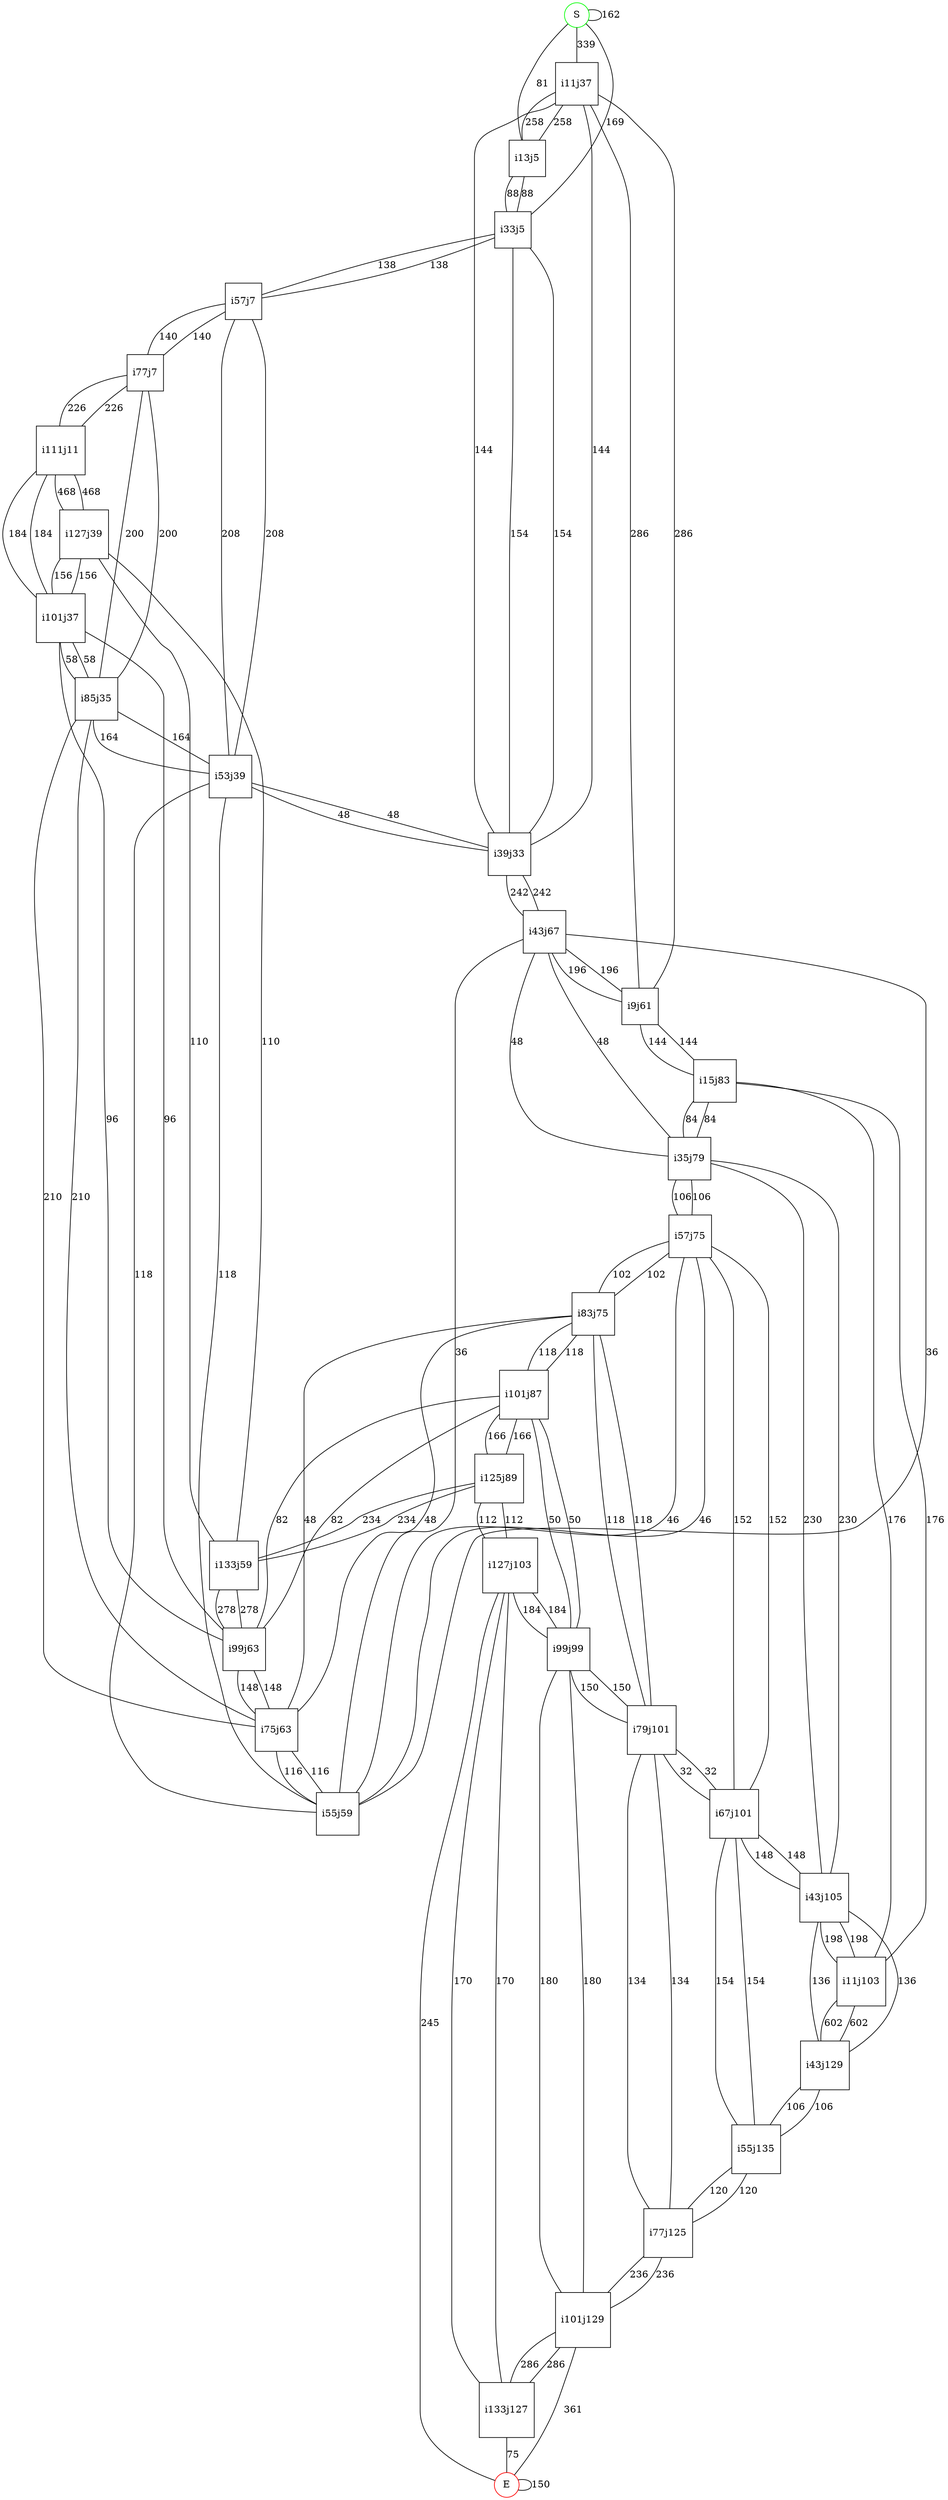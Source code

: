 graph{
	S [color=green, shape=circle, ordering=in]
	S -- i11j37 [label=339]
	S -- i33j5 [label=169]
	S -- S [label=162]
	E [color=red, shape=circle, ordering=out]
	E -- i127j103 [label=245]
	E -- E [label=150]
	E -- i101j129 [label=361]
	i13j5 [shape=square]
	i13j5 -- i11j37 [label=258]
	i13j5 -- i33j5 [label=88]
	i13j5 -- S [label=81]
	i11j37 [shape=square]
	i11j37 -- i9j61 [label=286]
	i11j37 -- i39j33 [label=144]
	i11j37 -- i13j5 [label=258]
	i9j61 [shape=square]
	i9j61 -- i43j67 [label=196]
	i9j61 -- i11j37 [label=286]
	i9j61 -- i15j83 [label=144]
	i15j83 [shape=square]
	i15j83 -- i11j103 [label=176]
	i15j83 -- i35j79 [label=84]
	i15j83 -- i9j61 [label=144]
	i11j103 [shape=square]
	i11j103 -- i43j105 [label=198]
	i11j103 -- i15j83 [label=176]
	i11j103 -- i43j129 [label=602]
	i43j129 [shape=square]
	i43j129 -- i43j105 [label=136]
	i43j129 -- i55j135 [label=106]
	i43j129 -- i11j103 [label=602]
	i43j105 [shape=square]
	i43j105 -- i35j79 [label=230]
	i43j105 -- i67j101 [label=148]
	i43j105 -- i11j103 [label=198]
	i43j105 -- i43j129 [label=136]
	i35j79 [shape=square]
	i35j79 -- i43j67 [label=48]
	i35j79 -- i57j75 [label=106]
	i35j79 -- i15j83 [label=84]
	i35j79 -- i43j105 [label=230]
	i43j67 [shape=square]
	i43j67 -- i39j33 [label=242]
	i43j67 -- i55j59 [label=36]
	i43j67 -- i9j61 [label=196]
	i43j67 -- i35j79 [label=48]
	i39j33 [shape=square]
	i39j33 -- i43j67 [label=242]
	i39j33 -- i33j5 [label=154]
	i39j33 -- i53j39 [label=48]
	i39j33 -- i11j37 [label=144]
	i33j5 [shape=square]
	i33j5 -- i57j7 [label=138]
	i33j5 -- i13j5 [label=88]
	i33j5 -- i39j33 [label=154]
	i57j7 [shape=square]
	i57j7 -- i53j39 [label=208]
	i57j7 -- i77j7 [label=140]
	i57j7 -- i33j5 [label=138]
	i53j39 [shape=square]
	i53j39 -- i55j59 [label=118]
	i53j39 -- i85j35 [label=164]
	i53j39 -- i39j33 [label=48]
	i53j39 -- i57j7 [label=208]
	i55j59 [shape=square]
	i55j59 -- i57j75 [label=46]
	i55j59 -- i75j63 [label=116]
	i55j59 -- i43j67 [label=36]
	i55j59 -- i53j39 [label=118]
	i57j75 [shape=square]
	i57j75 -- i67j101 [label=152]
	i57j75 -- i83j75 [label=102]
	i57j75 -- i35j79 [label=106]
	i57j75 -- i55j59 [label=46]
	i67j101 [shape=square]
	i67j101 -- i55j135 [label=154]
	i67j101 -- i79j101 [label=32]
	i67j101 -- i43j105 [label=148]
	i67j101 -- i57j75 [label=152]
	i55j135 [shape=square]
	i55j135 -- i77j125 [label=120]
	i55j135 -- i43j129 [label=106]
	i55j135 -- i67j101 [label=154]
	i77j125 [shape=square]
	i77j125 -- i55j135 [label=120]
	i77j125 -- i79j101 [label=134]
	i77j125 -- i101j129 [label=236]
	i79j101 [shape=square]
	i79j101 -- i83j75 [label=118]
	i79j101 -- i99j99 [label=150]
	i79j101 -- i67j101 [label=32]
	i79j101 -- i77j125 [label=134]
	i83j75 [shape=square]
	i83j75 -- i75j63 [label=48]
	i83j75 -- i101j87 [label=118]
	i83j75 -- i57j75 [label=102]
	i83j75 -- i79j101 [label=118]
	i75j63 [shape=square]
	i75j63 -- i85j35 [label=210]
	i75j63 -- i99j63 [label=148]
	i75j63 -- i55j59 [label=116]
	i75j63 -- i83j75 [label=48]
	i85j35 [shape=square]
	i85j35 -- i77j7 [label=200]
	i85j35 -- i101j37 [label=58]
	i85j35 -- i53j39 [label=164]
	i85j35 -- i75j63 [label=210]
	i77j7 [shape=square]
	i77j7 -- i57j7 [label=140]
	i77j7 -- i85j35 [label=200]
	i77j7 -- i111j11 [label=226]
	i111j11 [shape=square]
	i111j11 -- i101j37 [label=184]
	i111j11 -- i127j39 [label=468]
	i111j11 -- i77j7 [label=226]
	i101j37 [shape=square]
	i101j37 -- i99j63 [label=96]
	i101j37 -- i127j39 [label=156]
	i101j37 -- i85j35 [label=58]
	i101j37 -- i111j11 [label=184]
	i99j63 [shape=square]
	i99j63 -- i101j87 [label=82]
	i99j63 -- i133j59 [label=278]
	i99j63 -- i75j63 [label=148]
	i99j63 -- i101j37 [label=96]
	i101j87 [shape=square]
	i101j87 -- i99j99 [label=50]
	i101j87 -- i125j89 [label=166]
	i101j87 -- i83j75 [label=118]
	i101j87 -- i99j63 [label=82]
	i99j99 [shape=square]
	i99j99 -- i101j129 [label=180]
	i99j99 -- i127j103 [label=184]
	i99j99 -- i79j101 [label=150]
	i99j99 -- i101j87 [label=50]
	i101j129 [shape=square]
	i101j129 -- i133j127 [label=286]
	i101j129 -- i77j125 [label=236]
	i101j129 -- i99j99 [label=180]
	i133j127 [shape=square]
	i133j127 -- i127j103 [label=170]
	i133j127 -- E [label=75]
	i133j127 -- i101j129 [label=286]
	i127j103 [shape=square]
	i127j103 -- i133j127 [label=170]
	i127j103 -- i125j89 [label=112]
	i127j103 -- i99j99 [label=184]
	i125j89 [shape=square]
	i125j89 -- i133j59 [label=234]
	i125j89 -- i101j87 [label=166]
	i125j89 -- i127j103 [label=112]
	i133j59 [shape=square]
	i133j59 -- i99j63 [label=278]
	i133j59 -- i125j89 [label=234]
	i133j59 -- i127j39 [label=110]
	i127j39 [shape=square]
	i127j39 -- i111j11 [label=468]
	i127j39 -- i101j37 [label=156]
	i127j39 -- i133j59 [label=110]
}
